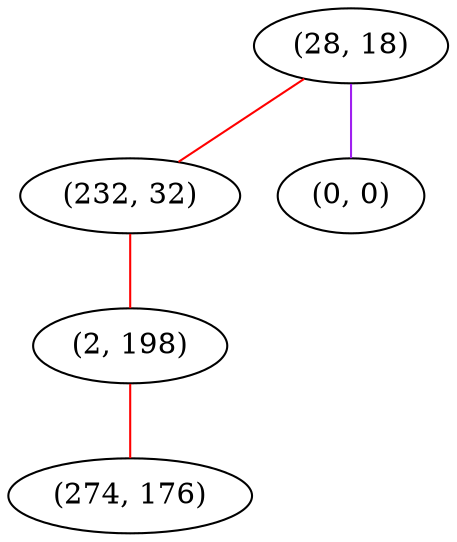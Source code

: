 graph "" {
"(28, 18)";
"(232, 32)";
"(2, 198)";
"(0, 0)";
"(274, 176)";
"(28, 18)" -- "(232, 32)"  [color=red, key=0, weight=1];
"(28, 18)" -- "(0, 0)"  [color=purple, key=0, weight=4];
"(232, 32)" -- "(2, 198)"  [color=red, key=0, weight=1];
"(2, 198)" -- "(274, 176)"  [color=red, key=0, weight=1];
}
